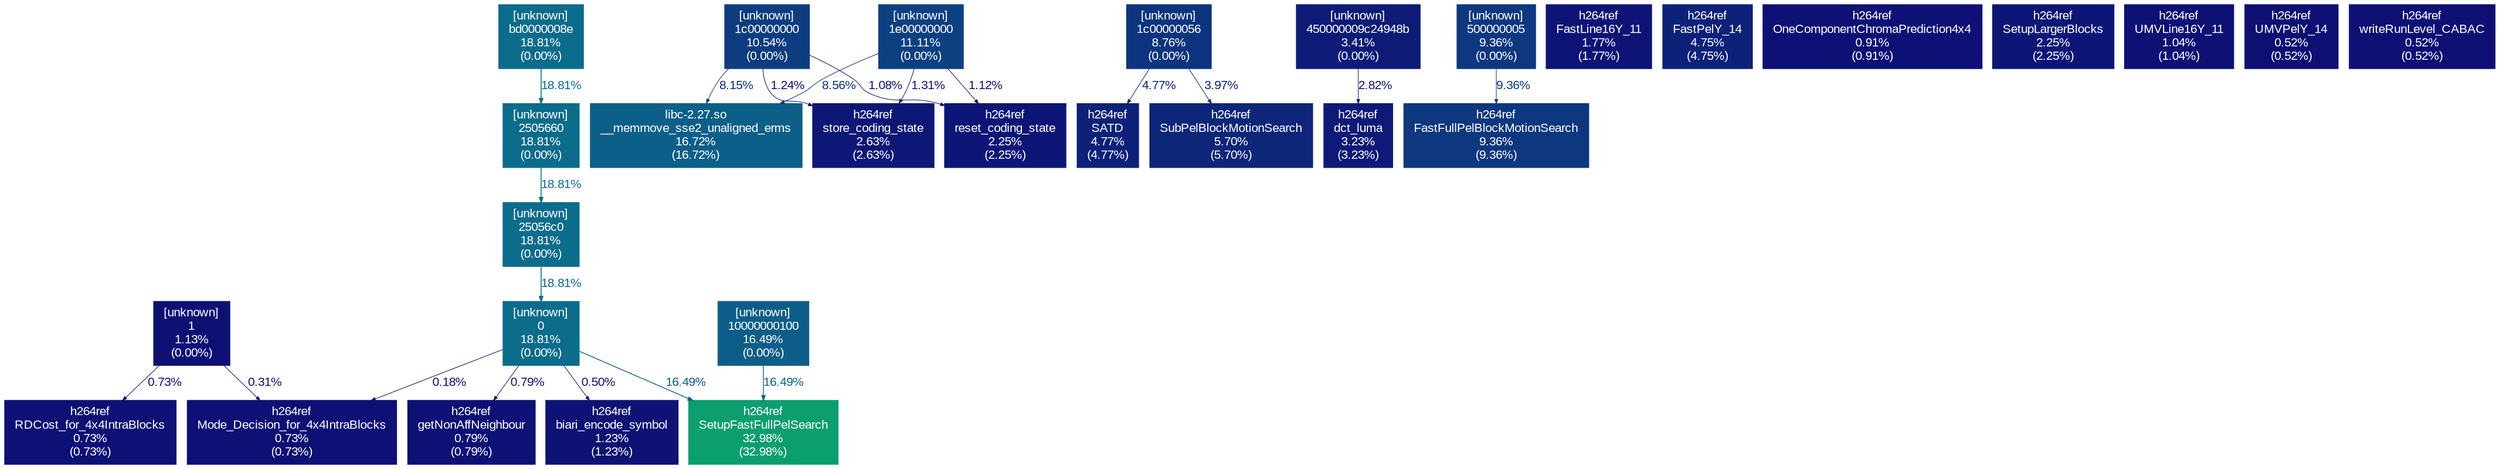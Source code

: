 digraph {
	graph [fontname=Arial, nodesep=0.125, ranksep=0.25];
	node [fontcolor=white, fontname=Arial, height=0, shape=box, style=filled, width=0];
	edge [fontname=Arial];
	"0:[unknown]" [color="#0c6c8b", fontcolor="#ffffff", fontsize="10.00", label="[unknown]\n0\n18.81%\n(0.00%)"];
	"0:[unknown]" -> "Mode_Decision_for_4x4IntraBlocks:/scratch/s1576261/spec-prof/install-spec-prof/CPU2006/464.h264ref/exe/h264ref" [arrowsize="0.35", color="#0d0d73", fontcolor="#0d0d73", fontsize="10.00", label="0.18%", labeldistance="0.50", penwidth="0.50"];
	"0:[unknown]" -> "SetupFastFullPelSearch:/scratch/s1576261/spec-prof/install-spec-prof/CPU2006/464.h264ref/exe/h264ref" [arrowsize="0.41", color="#0c5e88", fontcolor="#0c5e88", fontsize="10.00", label="16.49%", labeldistance="0.66", penwidth="0.66"];
	"0:[unknown]" -> "biari_encode_symbol:/scratch/s1576261/spec-prof/install-spec-prof/CPU2006/464.h264ref/exe/h264ref" [arrowsize="0.35", color="#0d0f73", fontcolor="#0d0f73", fontsize="10.00", label="0.50%", labeldistance="0.50", penwidth="0.50"];
	"0:[unknown]" -> "getNonAffNeighbour:/scratch/s1576261/spec-prof/install-spec-prof/CPU2006/464.h264ref/exe/h264ref" [arrowsize="0.35", color="#0d1074", fontcolor="#0d1074", fontsize="10.00", label="0.79%", labeldistance="0.50", penwidth="0.50"];
	"10000000100:[unknown]" [color="#0c5e88", fontcolor="#ffffff", fontsize="10.00", label="[unknown]\n10000000100\n16.49%\n(0.00%)"];
	"10000000100:[unknown]" -> "SetupFastFullPelSearch:/scratch/s1576261/spec-prof/install-spec-prof/CPU2006/464.h264ref/exe/h264ref" [arrowsize="0.41", color="#0c5e88", fontcolor="#0c5e88", fontsize="10.00", label="16.49%", labeldistance="0.66", penwidth="0.66"];
	"1:[unknown]" [color="#0d1174", fontcolor="#ffffff", fontsize="10.00", label="[unknown]\n1\n1.13%\n(0.00%)"];
	"1:[unknown]" -> "Mode_Decision_for_4x4IntraBlocks:/scratch/s1576261/spec-prof/install-spec-prof/CPU2006/464.h264ref/exe/h264ref" [arrowsize="0.35", color="#0d0e73", fontcolor="#0d0e73", fontsize="10.00", label="0.31%", labeldistance="0.50", penwidth="0.50"];
	"1:[unknown]" -> "RDCost_for_4x4IntraBlocks:/scratch/s1576261/spec-prof/install-spec-prof/CPU2006/464.h264ref/exe/h264ref" [arrowsize="0.35", color="#0d1074", fontcolor="#0d1074", fontsize="10.00", label="0.73%", labeldistance="0.50", penwidth="0.50"];
	"1c00000000:[unknown]" [color="#0d3d80", fontcolor="#ffffff", fontsize="10.00", label="[unknown]\n1c00000000\n10.54%\n(0.00%)"];
	"1c00000000:[unknown]" -> "__memmove_sse2_unaligned_erms:/lib64/libc-2.27.so" [arrowsize="0.35", color="#0d317d", fontcolor="#0d317d", fontsize="10.00", label="8.15%", labeldistance="0.50", penwidth="0.50"];
	"1c00000000:[unknown]" -> "reset_coding_state:/scratch/s1576261/spec-prof/install-spec-prof/CPU2006/464.h264ref/exe/h264ref" [arrowsize="0.35", color="#0d1174", fontcolor="#0d1174", fontsize="10.00", label="1.08%", labeldistance="0.50", penwidth="0.50"];
	"1c00000000:[unknown]" -> "store_coding_state:/scratch/s1576261/spec-prof/install-spec-prof/CPU2006/464.h264ref/exe/h264ref" [arrowsize="0.35", color="#0d1274", fontcolor="#0d1274", fontsize="10.00", label="1.24%", labeldistance="0.50", penwidth="0.50"];
	"1c00000056:[unknown]" [color="#0d347e", fontcolor="#ffffff", fontsize="10.00", label="[unknown]\n1c00000056\n8.76%\n(0.00%)"];
	"1c00000056:[unknown]" -> "SATD:/scratch/s1576261/spec-prof/install-spec-prof/CPU2006/464.h264ref/exe/h264ref" [arrowsize="0.35", color="#0d2179", fontcolor="#0d2179", fontsize="10.00", label="4.77%", labeldistance="0.50", penwidth="0.50"];
	"1c00000056:[unknown]" -> "SubPelBlockMotionSearch:/scratch/s1576261/spec-prof/install-spec-prof/CPU2006/464.h264ref/exe/h264ref" [arrowsize="0.35", color="#0d1e78", fontcolor="#0d1e78", fontsize="10.00", label="3.97%", labeldistance="0.50", penwidth="0.50"];
	"1e00000000:[unknown]" [color="#0d4081", fontcolor="#ffffff", fontsize="10.00", label="[unknown]\n1e00000000\n11.11%\n(0.00%)"];
	"1e00000000:[unknown]" -> "__memmove_sse2_unaligned_erms:/lib64/libc-2.27.so" [arrowsize="0.35", color="#0d337e", fontcolor="#0d337e", fontsize="10.00", label="8.56%", labeldistance="0.50", penwidth="0.50"];
	"1e00000000:[unknown]" -> "reset_coding_state:/scratch/s1576261/spec-prof/install-spec-prof/CPU2006/464.h264ref/exe/h264ref" [arrowsize="0.35", color="#0d1174", fontcolor="#0d1174", fontsize="10.00", label="1.12%", labeldistance="0.50", penwidth="0.50"];
	"1e00000000:[unknown]" -> "store_coding_state:/scratch/s1576261/spec-prof/install-spec-prof/CPU2006/464.h264ref/exe/h264ref" [arrowsize="0.35", color="#0d1274", fontcolor="#0d1274", fontsize="10.00", label="1.31%", labeldistance="0.50", penwidth="0.50"];
	"2505660:[unknown]" [color="#0c6c8b", fontcolor="#ffffff", fontsize="10.00", label="[unknown]\n2505660\n18.81%\n(0.00%)"];
	"2505660:[unknown]" -> "25056c0:[unknown]" [arrowsize="0.43", color="#0c6c8b", fontcolor="#0c6c8b", fontsize="10.00", label="18.81%", labeldistance="0.75", penwidth="0.75"];
	"25056c0:[unknown]" [color="#0c6c8b", fontcolor="#ffffff", fontsize="10.00", label="[unknown]\n25056c0\n18.81%\n(0.00%)"];
	"25056c0:[unknown]" -> "0:[unknown]" [arrowsize="0.43", color="#0c6c8b", fontcolor="#0c6c8b", fontsize="10.00", label="18.81%", labeldistance="0.75", penwidth="0.75"];
	"450000009c24948b:[unknown]" [color="#0d1b77", fontcolor="#ffffff", fontsize="10.00", label="[unknown]\n450000009c24948b\n3.41%\n(0.00%)"];
	"450000009c24948b:[unknown]" -> "dct_luma:/scratch/s1576261/spec-prof/install-spec-prof/CPU2006/464.h264ref/exe/h264ref" [arrowsize="0.35", color="#0d1976", fontcolor="#0d1976", fontsize="10.00", label="2.82%", labeldistance="0.50", penwidth="0.50"];
	"500000005:[unknown]" [color="#0d377f", fontcolor="#ffffff", fontsize="10.00", label="[unknown]\n500000005\n9.36%\n(0.00%)"];
	"500000005:[unknown]" -> "FastFullPelBlockMotionSearch:/scratch/s1576261/spec-prof/install-spec-prof/CPU2006/464.h264ref/exe/h264ref" [arrowsize="0.35", color="#0d377f", fontcolor="#0d377f", fontsize="10.00", label="9.36%", labeldistance="0.50", penwidth="0.50"];
	"FastFullPelBlockMotionSearch:/scratch/s1576261/spec-prof/install-spec-prof/CPU2006/464.h264ref/exe/h264ref" [color="#0d377f", fontcolor="#ffffff", fontsize="10.00", label="h264ref\nFastFullPelBlockMotionSearch\n9.36%\n(9.36%)"];
	"FastLine16Y_11:/scratch/s1576261/spec-prof/install-spec-prof/CPU2006/464.h264ref/exe/h264ref" [color="#0d1475", fontcolor="#ffffff", fontsize="10.00", label="h264ref\nFastLine16Y_11\n1.77%\n(1.77%)"];
	"FastPelY_14:/scratch/s1576261/spec-prof/install-spec-prof/CPU2006/464.h264ref/exe/h264ref" [color="#0d2179", fontcolor="#ffffff", fontsize="10.00", label="h264ref\nFastPelY_14\n4.75%\n(4.75%)"];
	"Mode_Decision_for_4x4IntraBlocks:/scratch/s1576261/spec-prof/install-spec-prof/CPU2006/464.h264ref/exe/h264ref" [color="#0d1074", fontcolor="#ffffff", fontsize="10.00", label="h264ref\nMode_Decision_for_4x4IntraBlocks\n0.73%\n(0.73%)"];
	"OneComponentChromaPrediction4x4:/scratch/s1576261/spec-prof/install-spec-prof/CPU2006/464.h264ref/exe/h264ref" [color="#0d1074", fontcolor="#ffffff", fontsize="10.00", label="h264ref\nOneComponentChromaPrediction4x4\n0.91%\n(0.91%)"];
	"RDCost_for_4x4IntraBlocks:/scratch/s1576261/spec-prof/install-spec-prof/CPU2006/464.h264ref/exe/h264ref" [color="#0d1074", fontcolor="#ffffff", fontsize="10.00", label="h264ref\nRDCost_for_4x4IntraBlocks\n0.73%\n(0.73%)"];
	"SATD:/scratch/s1576261/spec-prof/install-spec-prof/CPU2006/464.h264ref/exe/h264ref" [color="#0d2179", fontcolor="#ffffff", fontsize="10.00", label="h264ref\nSATD\n4.77%\n(4.77%)"];
	"SetupFastFullPelSearch:/scratch/s1576261/spec-prof/install-spec-prof/CPU2006/464.h264ref/exe/h264ref" [color="#0b9e6f", fontcolor="#ffffff", fontsize="10.00", label="h264ref\nSetupFastFullPelSearch\n32.98%\n(32.98%)"];
	"SetupLargerBlocks:/scratch/s1576261/spec-prof/install-spec-prof/CPU2006/464.h264ref/exe/h264ref" [color="#0d1676", fontcolor="#ffffff", fontsize="10.00", label="h264ref\nSetupLargerBlocks\n2.25%\n(2.25%)"];
	"SubPelBlockMotionSearch:/scratch/s1576261/spec-prof/install-spec-prof/CPU2006/464.h264ref/exe/h264ref" [color="#0d267a", fontcolor="#ffffff", fontsize="10.00", label="h264ref\nSubPelBlockMotionSearch\n5.70%\n(5.70%)"];
	"UMVLine16Y_11:/scratch/s1576261/spec-prof/install-spec-prof/CPU2006/464.h264ref/exe/h264ref" [color="#0d1174", fontcolor="#ffffff", fontsize="10.00", label="h264ref\nUMVLine16Y_11\n1.04%\n(1.04%)"];
	"UMVPelY_14:/scratch/s1576261/spec-prof/install-spec-prof/CPU2006/464.h264ref/exe/h264ref" [color="#0d0f73", fontcolor="#ffffff", fontsize="10.00", label="h264ref\nUMVPelY_14\n0.52%\n(0.52%)"];
	"__memmove_sse2_unaligned_erms:/lib64/libc-2.27.so" [color="#0c5f88", fontcolor="#ffffff", fontsize="10.00", label="libc-2.27.so\n__memmove_sse2_unaligned_erms\n16.72%\n(16.72%)"];
	"bd0000008e:[unknown]" [color="#0c6c8b", fontcolor="#ffffff", fontsize="10.00", label="[unknown]\nbd0000008e\n18.81%\n(0.00%)"];
	"bd0000008e:[unknown]" -> "2505660:[unknown]" [arrowsize="0.43", color="#0c6c8b", fontcolor="#0c6c8b", fontsize="10.00", label="18.81%", labeldistance="0.75", penwidth="0.75"];
	"biari_encode_symbol:/scratch/s1576261/spec-prof/install-spec-prof/CPU2006/464.h264ref/exe/h264ref" [color="#0d1274", fontcolor="#ffffff", fontsize="10.00", label="h264ref\nbiari_encode_symbol\n1.23%\n(1.23%)"];
	"dct_luma:/scratch/s1576261/spec-prof/install-spec-prof/CPU2006/464.h264ref/exe/h264ref" [color="#0d1a77", fontcolor="#ffffff", fontsize="10.00", label="h264ref\ndct_luma\n3.23%\n(3.23%)"];
	"getNonAffNeighbour:/scratch/s1576261/spec-prof/install-spec-prof/CPU2006/464.h264ref/exe/h264ref" [color="#0d1074", fontcolor="#ffffff", fontsize="10.00", label="h264ref\ngetNonAffNeighbour\n0.79%\n(0.79%)"];
	"reset_coding_state:/scratch/s1576261/spec-prof/install-spec-prof/CPU2006/464.h264ref/exe/h264ref" [color="#0d1676", fontcolor="#ffffff", fontsize="10.00", label="h264ref\nreset_coding_state\n2.25%\n(2.25%)"];
	"store_coding_state:/scratch/s1576261/spec-prof/install-spec-prof/CPU2006/464.h264ref/exe/h264ref" [color="#0d1876", fontcolor="#ffffff", fontsize="10.00", label="h264ref\nstore_coding_state\n2.63%\n(2.63%)"];
	"writeRunLevel_CABAC:/scratch/s1576261/spec-prof/install-spec-prof/CPU2006/464.h264ref/exe/h264ref" [color="#0d0f73", fontcolor="#ffffff", fontsize="10.00", label="h264ref\nwriteRunLevel_CABAC\n0.52%\n(0.52%)"];
}
